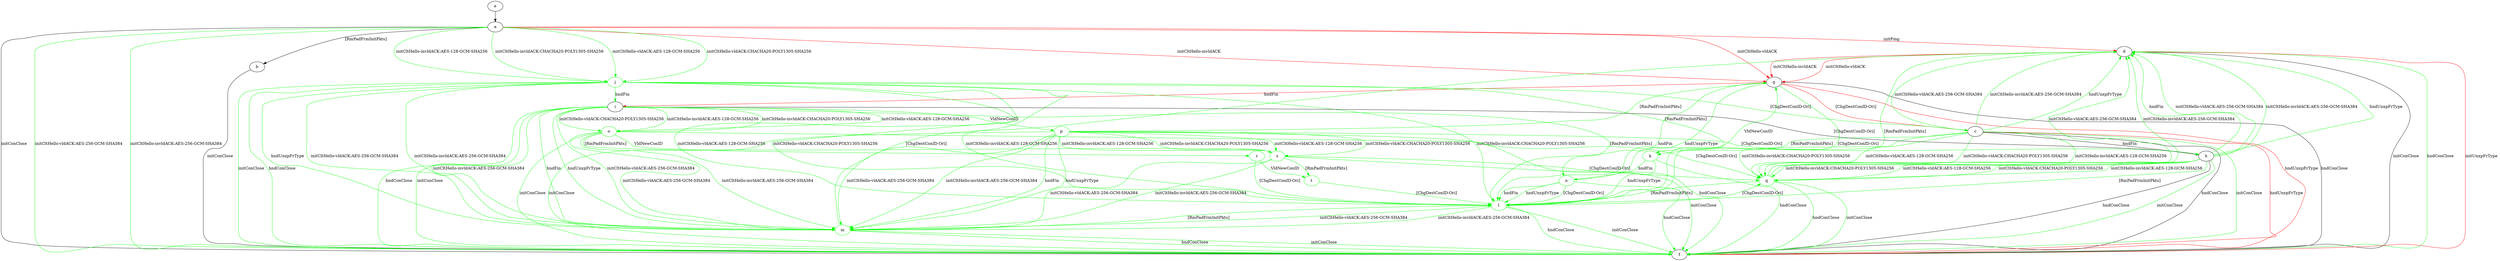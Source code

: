 digraph "" {
	a -> b	[key=0,
		label="[RmPadFrmInitPkts] "];
	a -> d	[key=0,
		color=red,
		label="initPing "];
	a -> f	[key=0,
		label="initConClose "];
	a -> f	[key=1,
		color=green,
		label="initCltHello-vldACK:AES-256-GCM-SHA384 "];
	a -> f	[key=2,
		color=green,
		label="initCltHello-invldACK:AES-256-GCM-SHA384 "];
	a -> g	[key=0,
		color=red,
		label="initCltHello-vldACK "];
	a -> g	[key=1,
		color=red,
		label="initCltHello-invldACK "];
	j	[color=green];
	a -> j	[key=0,
		color=green,
		label="initCltHello-vldACK:AES-128-GCM-SHA256 "];
	a -> j	[key=1,
		color=green,
		label="initCltHello-vldACK:CHACHA20-POLY1305-SHA256 "];
	a -> j	[key=2,
		color=green,
		label="initCltHello-invldACK:AES-128-GCM-SHA256 "];
	a -> j	[key=3,
		color=green,
		label="initCltHello-invldACK:CHACHA20-POLY1305-SHA256 "];
	b -> f	[key=0,
		label="initConClose "];
	c -> d	[key=0,
		color=green,
		label="initCltHello-vldACK:AES-256-GCM-SHA384 "];
	c -> d	[key=1,
		color=green,
		label="initCltHello-invldACK:AES-256-GCM-SHA384 "];
	c -> d	[key=2,
		color=green,
		label="hndUnxpFrType "];
	c -> f	[key=0,
		label="hndConClose "];
	c -> f	[key=1,
		color=green,
		label="initConClose "];
	c -> f	[key=2,
		color=red,
		label="hndUnxpFrType "];
	c -> h	[key=0,
		label="hndFin "];
	k	[color=green];
	c -> k	[key=0,
		color=green,
		label="[RmPadFrmInitPkts] "];
	q	[color=green];
	c -> q	[key=0,
		color=green,
		label="initCltHello-vldACK:AES-128-GCM-SHA256 "];
	c -> q	[key=1,
		color=green,
		label="initCltHello-vldACK:CHACHA20-POLY1305-SHA256 "];
	c -> q	[key=2,
		color=green,
		label="initCltHello-invldACK:AES-128-GCM-SHA256 "];
	c -> q	[key=3,
		color=green,
		label="initCltHello-invldACK:CHACHA20-POLY1305-SHA256 "];
	d -> f	[key=0,
		label="initConClose "];
	d -> f	[key=1,
		color=green,
		label="hndConClose "];
	d -> f	[key=2,
		color=red,
		label="initUnxpFrType "];
	d -> g	[key=0,
		color=red,
		label="initCltHello-vldACK "];
	d -> g	[key=1,
		color=red,
		label="initCltHello-invldACK "];
	l	[color=green];
	d -> l	[key=0,
		color=green,
		label="[RmPadFrmInitPkts] "];
	e -> a	[key=0];
	g -> c	[key=0,
		color=red,
		label="[ChgDestConID-Ori] "];
	g -> f	[key=0,
		label="hndConClose "];
	g -> f	[key=1,
		color=red,
		label="hndUnxpFrType "];
	g -> i	[key=0,
		color=red,
		label="hndFin "];
	g -> l	[key=0,
		color=green,
		label="hndFin "];
	g -> l	[key=1,
		color=green,
		label="hndUnxpFrType "];
	g -> l	[key=2,
		color=green,
		label="[ChgDestConID-Ori] "];
	h -> d	[key=0,
		color=green,
		label="initCltHello-vldACK:AES-256-GCM-SHA384 "];
	h -> d	[key=1,
		color=green,
		label="initCltHello-invldACK:AES-256-GCM-SHA384 "];
	h -> d	[key=2,
		color=green,
		label="hndFin "];
	h -> d	[key=3,
		color=green,
		label="hndUnxpFrType "];
	h -> f	[key=0,
		label="hndConClose "];
	h -> f	[key=1,
		color=green,
		label="initConClose "];
	h -> l	[key=0,
		color=green,
		label="[RmPadFrmInitPkts] "];
	h -> q	[key=0,
		color=green,
		label="initCltHello-vldACK:AES-128-GCM-SHA256 "];
	h -> q	[key=1,
		color=green,
		label="initCltHello-vldACK:CHACHA20-POLY1305-SHA256 "];
	h -> q	[key=2,
		color=green,
		label="initCltHello-invldACK:AES-128-GCM-SHA256 "];
	h -> q	[key=3,
		color=green,
		label="initCltHello-invldACK:CHACHA20-POLY1305-SHA256 "];
	i -> f	[key=0,
		color=green,
		label="initConClose "];
	i -> f	[key=1,
		color=green,
		label="hndConClose "];
	i -> h	[key=0,
		label="[ChgDestConID-Ori] "];
	m	[color=green];
	i -> m	[key=0,
		color=green,
		label="initCltHello-vldACK:AES-256-GCM-SHA384 "];
	i -> m	[key=1,
		color=green,
		label="initCltHello-invldACK:AES-256-GCM-SHA384 "];
	i -> m	[key=2,
		color=green,
		label="hndFin "];
	i -> m	[key=3,
		color=green,
		label="hndUnxpFrType "];
	n	[color=green];
	i -> n	[key=0,
		color=green,
		label="[RmPadFrmInitPkts] "];
	o	[color=green];
	i -> o	[key=0,
		color=green,
		label="initCltHello-vldACK:AES-128-GCM-SHA256 "];
	i -> o	[key=1,
		color=green,
		label="initCltHello-vldACK:CHACHA20-POLY1305-SHA256 "];
	i -> o	[key=2,
		color=green,
		label="initCltHello-invldACK:AES-128-GCM-SHA256 "];
	i -> o	[key=3,
		color=green,
		label="initCltHello-invldACK:CHACHA20-POLY1305-SHA256 "];
	p	[color=green];
	i -> p	[key=0,
		color=green,
		label="VldNewConID "];
	j -> c	[key=0,
		color=green,
		label="[ChgDestConID-Ori] "];
	j -> f	[key=0,
		color=green,
		label="initConClose "];
	j -> f	[key=1,
		color=green,
		label="hndConClose "];
	j -> i	[key=0,
		color=green,
		label="hndFin "];
	j -> k	[key=0,
		color=green,
		label="[RmPadFrmInitPkts] "];
	j -> l	[key=0,
		color=green,
		label="initCltHello-vldACK:AES-128-GCM-SHA256 "];
	j -> l	[key=1,
		color=green,
		label="initCltHello-vldACK:CHACHA20-POLY1305-SHA256 "];
	j -> l	[key=2,
		color=green,
		label="initCltHello-invldACK:AES-128-GCM-SHA256 "];
	j -> l	[key=3,
		color=green,
		label="initCltHello-invldACK:CHACHA20-POLY1305-SHA256 "];
	j -> m	[key=0,
		color=green,
		label="initCltHello-vldACK:AES-256-GCM-SHA384 "];
	j -> m	[key=1,
		color=green,
		label="initCltHello-invldACK:AES-256-GCM-SHA384 "];
	j -> m	[key=2,
		color=green,
		label="hndUnxpFrType "];
	k -> f	[key=0,
		color=green,
		label="hndConClose "];
	k -> l	[key=0,
		color=green,
		label="hndUnxpFrType "];
	k -> n	[key=0,
		color=green,
		label="hndFin "];
	l -> f	[key=0,
		color=green,
		label="initConClose "];
	l -> f	[key=1,
		color=green,
		label="hndConClose "];
	l -> m	[key=0,
		color=green,
		label="initCltHello-vldACK:AES-256-GCM-SHA384 "];
	l -> m	[key=1,
		color=green,
		label="initCltHello-invldACK:AES-256-GCM-SHA384 "];
	l -> q	[key=0,
		color=green,
		label="[ChgDestConID-Ori] "];
	m -> d	[key=0,
		color=green,
		label="[ChgDestConID-Ori] "];
	m -> f	[key=0,
		color=green,
		label="initConClose "];
	m -> f	[key=1,
		color=green,
		label="hndConClose "];
	m -> l	[key=0,
		color=green,
		label="[RmPadFrmInitPkts] "];
	n -> f	[key=0,
		color=green,
		label="hndConClose "];
	n -> g	[key=0,
		color=green,
		label="VldNewConID "];
	n -> l	[key=0,
		color=green,
		label="hndFin "];
	n -> l	[key=1,
		color=green,
		label="hndUnxpFrType "];
	n -> l	[key=2,
		color=green,
		label="[ChgDestConID-Ori] "];
	o -> f	[key=0,
		color=green,
		label="initConClose "];
	o -> m	[key=0,
		color=green,
		label="initCltHello-vldACK:AES-256-GCM-SHA384 "];
	o -> m	[key=1,
		color=green,
		label="initCltHello-invldACK:AES-256-GCM-SHA384 "];
	o -> q	[key=0,
		color=green,
		label="[ChgDestConID-Ori] "];
	r	[color=green];
	o -> r	[key=0,
		color=green,
		label="[RmPadFrmInitPkts] "];
	s	[color=green];
	o -> s	[key=0,
		color=green,
		label="VldNewConID "];
	p -> f	[key=0,
		color=green,
		label="initConClose "];
	p -> f	[key=1,
		color=green,
		label="hndConClose "];
	p -> g	[key=0,
		color=green,
		label="[RmPadFrmInitPkts] "];
	p -> h	[key=0,
		color=green,
		label="[ChgDestConID-Ori] "];
	p -> m	[key=0,
		color=green,
		label="initCltHello-vldACK:AES-256-GCM-SHA384 "];
	p -> m	[key=1,
		color=green,
		label="initCltHello-invldACK:AES-256-GCM-SHA384 "];
	p -> m	[key=2,
		color=green,
		label="hndFin "];
	p -> m	[key=3,
		color=green,
		label="hndUnxpFrType "];
	p -> s	[key=0,
		color=green,
		label="initCltHello-vldACK:AES-128-GCM-SHA256 "];
	p -> s	[key=1,
		color=green,
		label="initCltHello-vldACK:CHACHA20-POLY1305-SHA256 "];
	p -> s	[key=2,
		color=green,
		label="initCltHello-invldACK:AES-128-GCM-SHA256 "];
	p -> s	[key=3,
		color=green,
		label="initCltHello-invldACK:CHACHA20-POLY1305-SHA256 "];
	q -> d	[key=0,
		color=green,
		label="initCltHello-vldACK:AES-256-GCM-SHA384 "];
	q -> d	[key=1,
		color=green,
		label="initCltHello-invldACK:AES-256-GCM-SHA384 "];
	q -> f	[key=0,
		color=green,
		label="initConClose "];
	q -> f	[key=1,
		color=green,
		label="hndConClose "];
	q -> l	[key=0,
		color=green,
		label="[RmPadFrmInitPkts] "];
	r -> l	[key=0,
		color=green,
		label="[ChgDestConID-Ori] "];
	t	[color=green];
	r -> t	[key=0,
		color=green,
		label="VldNewConID "];
	s -> f	[key=0,
		color=green,
		label="initConClose "];
	s -> m	[key=0,
		color=green,
		label="initCltHello-vldACK:AES-256-GCM-SHA384 "];
	s -> m	[key=1,
		color=green,
		label="initCltHello-invldACK:AES-256-GCM-SHA384 "];
	s -> q	[key=0,
		color=green,
		label="[ChgDestConID-Ori] "];
	s -> t	[key=0,
		color=green,
		label="[RmPadFrmInitPkts] "];
	t -> l	[key=0,
		color=green,
		label="[ChgDestConID-Ori] "];
}
